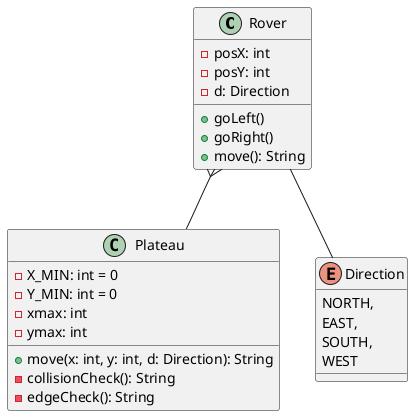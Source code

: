 @startuml
'https://plantuml.com/class-diagram

Rover }-- Plateau
Rover -- Direction


class Plateau {
- X_MIN: int = 0
- Y_MIN: int = 0
- xmax: int
- ymax: int

+ move(x: int, y: int, d: Direction): String
- collisionCheck(): String
- edgeCheck(): String
}

class Rover {
  - posX: int
    - posY: int
    - d: Direction

    + goLeft()
    + goRight()
    + move(): String
}


enum Direction {
NORTH,
EAST,
SOUTH,
WEST
}

@enduml